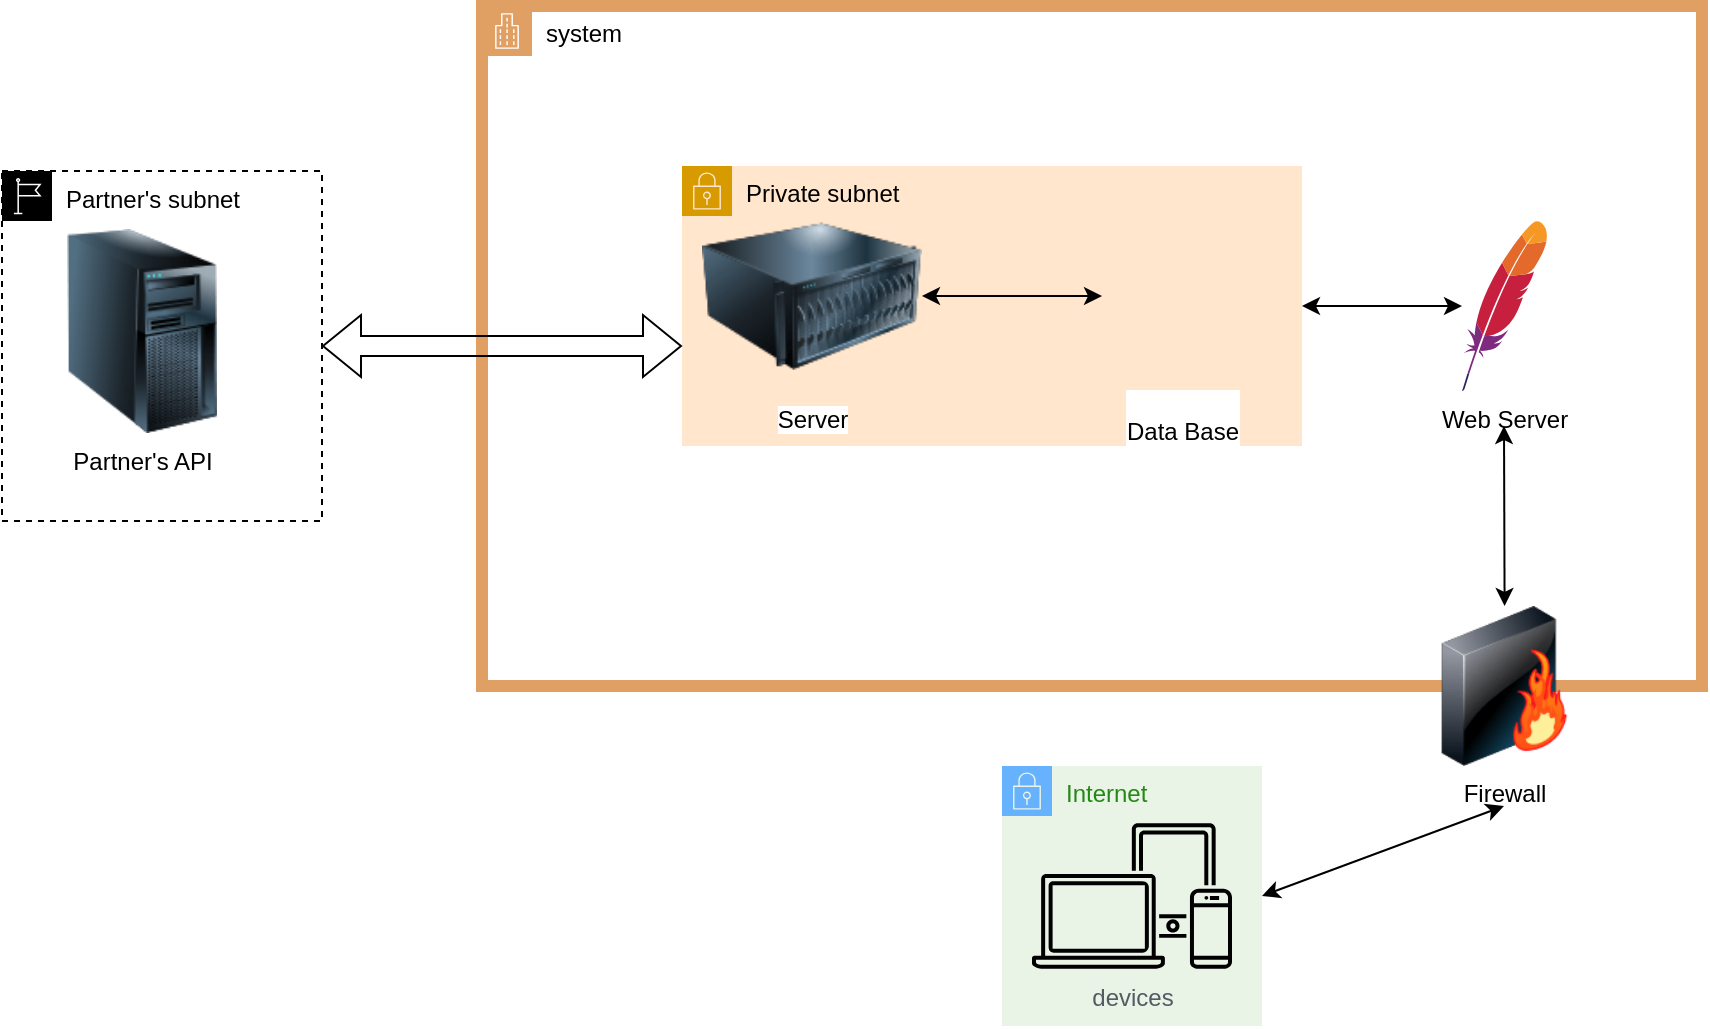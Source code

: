 <mxfile version="15.9.6" type="github">
  <diagram id="Ht1M8jgEwFfnCIfOTk4-" name="Page-1">
    <mxGraphModel dx="2062" dy="2751" grid="1" gridSize="10" guides="1" tooltips="1" connect="1" arrows="1" fold="1" page="1" pageScale="1" pageWidth="1169" pageHeight="827" math="0" shadow="0">
      <root>
        <mxCell id="0" />
        <mxCell id="1" parent="0" />
        <mxCell id="bbJUXdScnfACV2wAAi5e-44" value="Partner&#39;s subnet" style="points=[[0,0],[0.25,0],[0.5,0],[0.75,0],[1,0],[1,0.25],[1,0.5],[1,0.75],[1,1],[0.75,1],[0.5,1],[0.25,1],[0,1],[0,0.75],[0,0.5],[0,0.25]];outlineConnect=0;html=1;whiteSpace=wrap;fontSize=12;fontStyle=0;container=1;pointerEvents=0;collapsible=0;recursiveResize=0;shape=mxgraph.aws4.group;grIcon=mxgraph.aws4.group_region;verticalAlign=top;align=left;spacingLeft=30;dashed=1;" vertex="1" parent="1">
          <mxGeometry x="10" y="-1537.5" width="160" height="175" as="geometry" />
        </mxCell>
        <mxCell id="bbJUXdScnfACV2wAAi5e-56" value="Partner&#39;s API&lt;br&gt;" style="image;html=1;image=img/lib/clip_art/computers/Server_Tower_128x128.png;fillColor=#000000;gradientColor=none;" vertex="1" parent="bbJUXdScnfACV2wAAi5e-44">
          <mxGeometry y="29" width="140" height="102" as="geometry" />
        </mxCell>
        <mxCell id="bbJUXdScnfACV2wAAi5e-46" value="system&lt;br&gt;" style="points=[[0,0],[0.25,0],[0.5,0],[0.75,0],[1,0],[1,0.25],[1,0.5],[1,0.75],[1,1],[0.75,1],[0.5,1],[0.25,1],[0,1],[0,0.75],[0,0.5],[0,0.25]];outlineConnect=0;html=1;whiteSpace=wrap;fontSize=12;fontStyle=0;container=1;pointerEvents=0;collapsible=0;recursiveResize=0;shape=mxgraph.aws4.group;grIcon=mxgraph.aws4.group_corporate_data_center;verticalAlign=top;align=left;spacingLeft=30;dashed=0;strokeWidth=6;strokeColor=#E09F63;" vertex="1" parent="1">
          <mxGeometry x="250" y="-1620" width="610" height="340" as="geometry" />
        </mxCell>
        <mxCell id="bbJUXdScnfACV2wAAi5e-9" value="Web Server" style="dashed=0;outlineConnect=0;html=1;align=center;labelPosition=center;verticalLabelPosition=bottom;verticalAlign=top;shape=mxgraph.weblogos.apache;fillColor=#000000;gradientColor=none;" vertex="1" parent="bbJUXdScnfACV2wAAi5e-46">
          <mxGeometry x="490" y="107.4" width="42.6" height="85.2" as="geometry" />
        </mxCell>
        <mxCell id="bbJUXdScnfACV2wAAi5e-14" value="" style="endArrow=classic;startArrow=classic;html=1;rounded=0;entryX=1;entryY=0.5;entryDx=0;entryDy=0;" edge="1" parent="bbJUXdScnfACV2wAAi5e-46" source="bbJUXdScnfACV2wAAi5e-9" target="bbJUXdScnfACV2wAAi5e-59">
          <mxGeometry width="50" height="50" relative="1" as="geometry">
            <mxPoint x="400" y="120" as="sourcePoint" />
            <mxPoint x="450" y="148" as="targetPoint" />
          </mxGeometry>
        </mxCell>
        <mxCell id="bbJUXdScnfACV2wAAi5e-35" value="Firewall&lt;br&gt;" style="image;html=1;image=img/lib/clip_art/networking/Firewall-page1_128x128.png;fillColor=#000000;gradientColor=none;" vertex="1" parent="bbJUXdScnfACV2wAAi5e-46">
          <mxGeometry x="471.3" y="300" width="80" height="80" as="geometry" />
        </mxCell>
        <mxCell id="bbJUXdScnfACV2wAAi5e-53" value="" style="endArrow=classic;startArrow=classic;html=1;rounded=0;exitX=0.5;exitY=0;exitDx=0;exitDy=0;" edge="1" parent="bbJUXdScnfACV2wAAi5e-46" source="bbJUXdScnfACV2wAAi5e-35">
          <mxGeometry width="50" height="50" relative="1" as="geometry">
            <mxPoint x="550" y="250" as="sourcePoint" />
            <mxPoint x="511" y="210" as="targetPoint" />
          </mxGeometry>
        </mxCell>
        <mxCell id="bbJUXdScnfACV2wAAi5e-59" value="Private subnet" style="points=[[0,0],[0.25,0],[0.5,0],[0.75,0],[1,0],[1,0.25],[1,0.5],[1,0.75],[1,1],[0.75,1],[0.5,1],[0.25,1],[0,1],[0,0.75],[0,0.5],[0,0.25]];outlineConnect=0;html=1;whiteSpace=wrap;fontSize=12;fontStyle=0;container=1;pointerEvents=0;collapsible=0;recursiveResize=0;shape=mxgraph.aws4.group;grIcon=mxgraph.aws4.group_security_group;grStroke=0;verticalAlign=top;align=left;spacingLeft=30;dashed=1;fillColor=#ffe6cc;strokeColor=#D79B00;strokeWidth=7;" vertex="1" parent="bbJUXdScnfACV2wAAi5e-46">
          <mxGeometry x="100" y="80" width="310" height="140" as="geometry" />
        </mxCell>
        <mxCell id="bbJUXdScnfACV2wAAi5e-26" value="Server" style="image;html=1;image=img/lib/clip_art/computers/Server_128x128.png;fillColor=#000000;gradientColor=none;" vertex="1" parent="bbJUXdScnfACV2wAAi5e-59">
          <mxGeometry x="10" y="17.3" width="110" height="95.4" as="geometry" />
        </mxCell>
        <mxCell id="bbJUXdScnfACV2wAAi5e-41" value="&lt;br&gt;Data Base" style="shape=image;html=1;verticalAlign=top;verticalLabelPosition=bottom;labelBackgroundColor=#ffffff;imageAspect=0;aspect=fixed;image=https://cdn2.iconfinder.com/data/icons/font-awesome/1792/database-128.png;fillColor=#000000;gradientColor=none;" vertex="1" parent="bbJUXdScnfACV2wAAi5e-59">
          <mxGeometry x="210" y="25" width="80" height="80" as="geometry" />
        </mxCell>
        <mxCell id="bbJUXdScnfACV2wAAi5e-30" value="" style="endArrow=classic;startArrow=classic;html=1;rounded=0;" edge="1" parent="bbJUXdScnfACV2wAAi5e-59" source="bbJUXdScnfACV2wAAi5e-26" target="bbJUXdScnfACV2wAAi5e-41">
          <mxGeometry width="50" height="50" relative="1" as="geometry">
            <mxPoint x="300" y="-95.59" as="sourcePoint" />
            <mxPoint x="400" y="-95.899" as="targetPoint" />
          </mxGeometry>
        </mxCell>
        <mxCell id="bbJUXdScnfACV2wAAi5e-57" value="" style="shape=flexArrow;endArrow=classic;startArrow=classic;html=1;rounded=0;exitX=1;exitY=0.5;exitDx=0;exitDy=0;" edge="1" parent="bbJUXdScnfACV2wAAi5e-46" source="bbJUXdScnfACV2wAAi5e-44">
          <mxGeometry width="100" height="100" relative="1" as="geometry">
            <mxPoint y="270" as="sourcePoint" />
            <mxPoint x="100" y="170" as="targetPoint" />
          </mxGeometry>
        </mxCell>
        <mxCell id="bbJUXdScnfACV2wAAi5e-52" value="" style="endArrow=classic;startArrow=classic;html=1;rounded=0;exitX=1;exitY=0.5;exitDx=0;exitDy=0;" edge="1" parent="1" source="bbJUXdScnfACV2wAAi5e-60">
          <mxGeometry width="50" height="50" relative="1" as="geometry">
            <mxPoint x="720" y="-1170" as="sourcePoint" />
            <mxPoint x="761" y="-1220" as="targetPoint" />
          </mxGeometry>
        </mxCell>
        <mxCell id="bbJUXdScnfACV2wAAi5e-60" value="Internet" style="points=[[0,0],[0.25,0],[0.5,0],[0.75,0],[1,0],[1,0.25],[1,0.5],[1,0.75],[1,1],[0.75,1],[0.5,1],[0.25,1],[0,1],[0,0.75],[0,0.5],[0,0.25]];outlineConnect=0;gradientColor=none;html=1;whiteSpace=wrap;fontSize=12;fontStyle=0;container=1;pointerEvents=0;collapsible=0;recursiveResize=0;shape=mxgraph.aws4.group;grIcon=mxgraph.aws4.group_security_group;grStroke=0;strokeColor=#66B2FF;fillColor=#E9F3E6;verticalAlign=top;align=left;spacingLeft=30;fontColor=#248814;dashed=0;" vertex="1" parent="1">
          <mxGeometry x="510" y="-1240" width="130" height="130" as="geometry" />
        </mxCell>
        <mxCell id="bbJUXdScnfACV2wAAi5e-7" value="devices" style="sketch=0;outlineConnect=0;gradientColor=none;fontColor=#545B64;strokeColor=none;fillColor=#000000;dashed=0;verticalLabelPosition=bottom;verticalAlign=top;align=center;html=1;fontSize=12;fontStyle=0;aspect=fixed;shape=mxgraph.aws4.illustration_devices;pointerEvents=1" vertex="1" parent="bbJUXdScnfACV2wAAi5e-60">
          <mxGeometry x="15" y="28.5" width="100" height="73" as="geometry" />
        </mxCell>
      </root>
    </mxGraphModel>
  </diagram>
</mxfile>

